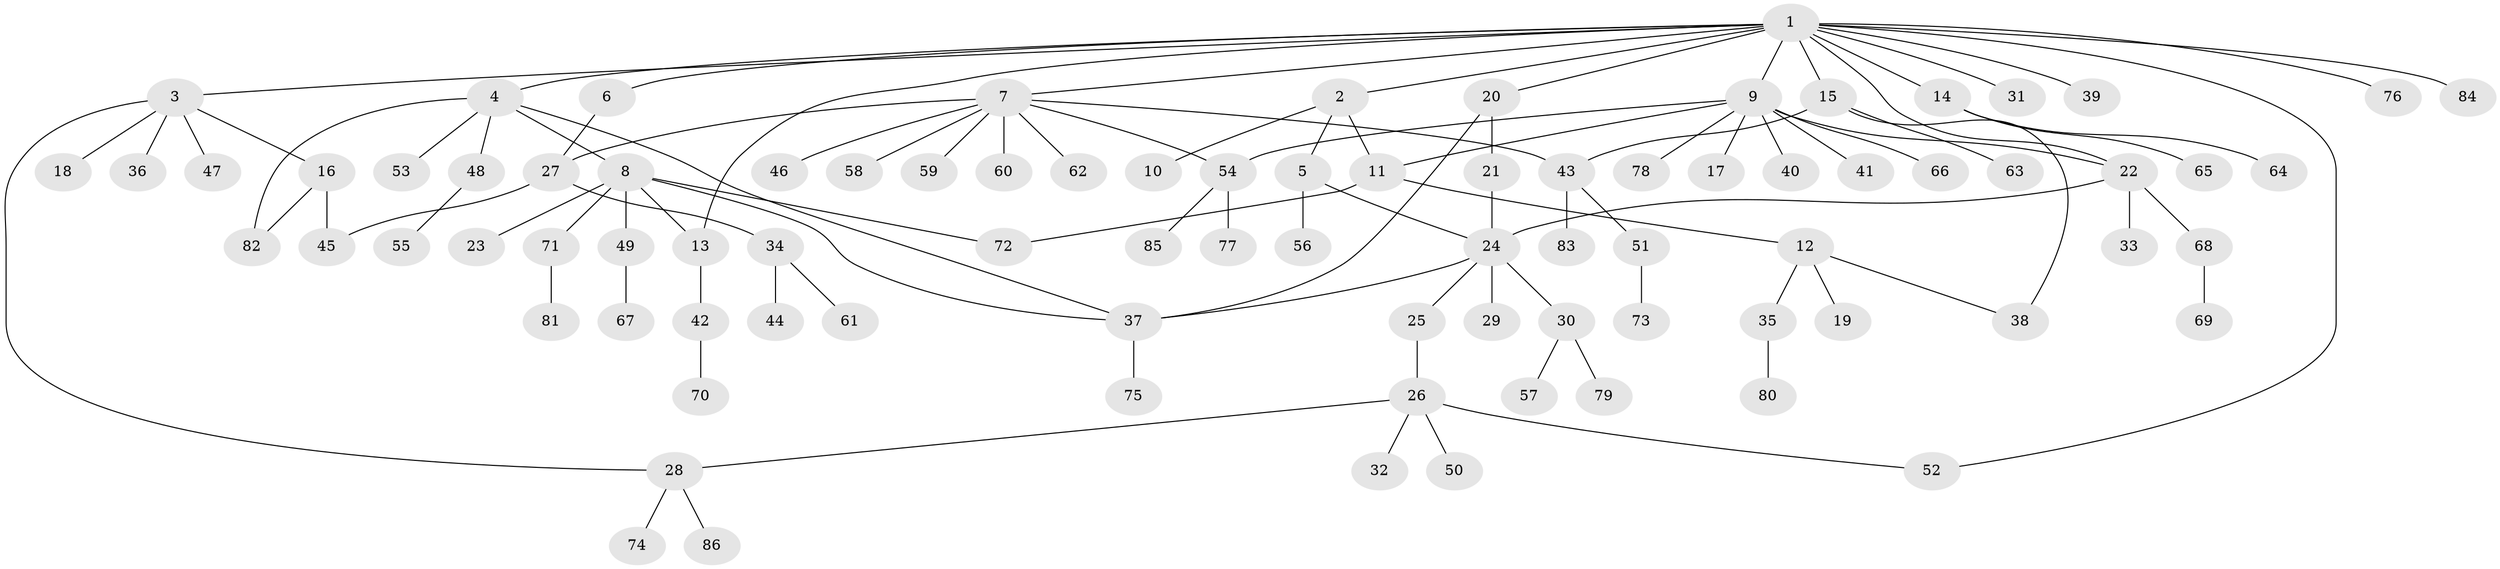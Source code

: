 // Generated by graph-tools (version 1.1) at 2025/26/03/09/25 03:26:03]
// undirected, 86 vertices, 102 edges
graph export_dot {
graph [start="1"]
  node [color=gray90,style=filled];
  1;
  2;
  3;
  4;
  5;
  6;
  7;
  8;
  9;
  10;
  11;
  12;
  13;
  14;
  15;
  16;
  17;
  18;
  19;
  20;
  21;
  22;
  23;
  24;
  25;
  26;
  27;
  28;
  29;
  30;
  31;
  32;
  33;
  34;
  35;
  36;
  37;
  38;
  39;
  40;
  41;
  42;
  43;
  44;
  45;
  46;
  47;
  48;
  49;
  50;
  51;
  52;
  53;
  54;
  55;
  56;
  57;
  58;
  59;
  60;
  61;
  62;
  63;
  64;
  65;
  66;
  67;
  68;
  69;
  70;
  71;
  72;
  73;
  74;
  75;
  76;
  77;
  78;
  79;
  80;
  81;
  82;
  83;
  84;
  85;
  86;
  1 -- 2;
  1 -- 3;
  1 -- 4;
  1 -- 6;
  1 -- 7;
  1 -- 9;
  1 -- 13;
  1 -- 14;
  1 -- 15;
  1 -- 20;
  1 -- 22;
  1 -- 31;
  1 -- 39;
  1 -- 52;
  1 -- 76;
  1 -- 84;
  2 -- 5;
  2 -- 10;
  2 -- 11;
  3 -- 16;
  3 -- 18;
  3 -- 28;
  3 -- 36;
  3 -- 47;
  4 -- 8;
  4 -- 37;
  4 -- 48;
  4 -- 53;
  4 -- 82;
  5 -- 24;
  5 -- 56;
  6 -- 27;
  7 -- 27;
  7 -- 43;
  7 -- 46;
  7 -- 54;
  7 -- 58;
  7 -- 59;
  7 -- 60;
  7 -- 62;
  8 -- 13;
  8 -- 23;
  8 -- 37;
  8 -- 49;
  8 -- 71;
  8 -- 72;
  9 -- 11;
  9 -- 17;
  9 -- 22;
  9 -- 40;
  9 -- 41;
  9 -- 54;
  9 -- 66;
  9 -- 78;
  11 -- 12;
  11 -- 72;
  12 -- 19;
  12 -- 35;
  12 -- 38;
  13 -- 42;
  14 -- 64;
  14 -- 65;
  15 -- 38;
  15 -- 43;
  15 -- 63;
  16 -- 45;
  16 -- 82;
  20 -- 21;
  20 -- 37;
  21 -- 24;
  22 -- 24;
  22 -- 33;
  22 -- 68;
  24 -- 25;
  24 -- 29;
  24 -- 30;
  24 -- 37;
  25 -- 26;
  26 -- 28;
  26 -- 32;
  26 -- 50;
  26 -- 52;
  27 -- 34;
  27 -- 45;
  28 -- 74;
  28 -- 86;
  30 -- 57;
  30 -- 79;
  34 -- 44;
  34 -- 61;
  35 -- 80;
  37 -- 75;
  42 -- 70;
  43 -- 51;
  43 -- 83;
  48 -- 55;
  49 -- 67;
  51 -- 73;
  54 -- 77;
  54 -- 85;
  68 -- 69;
  71 -- 81;
}

